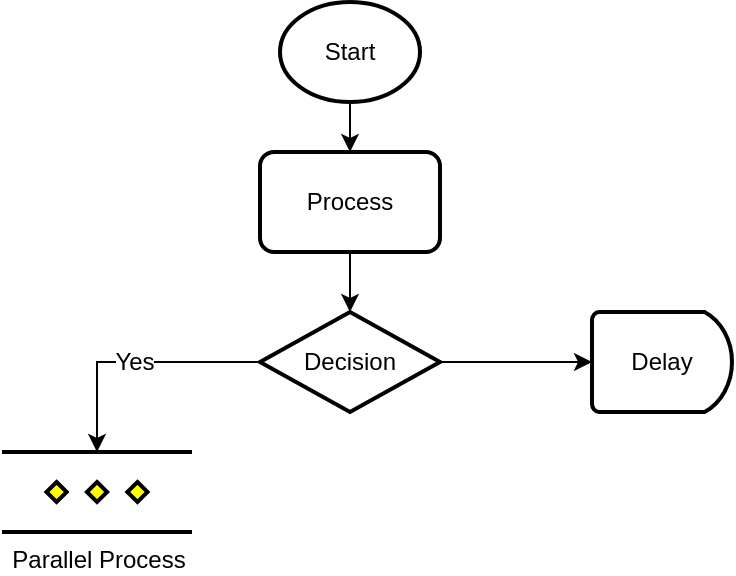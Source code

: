 <mxfile version="24.6.4" type="github">
  <diagram name="Page-1" id="qc9XOvDHnWh2Yl0Ha1W_">
    <mxGraphModel dx="1434" dy="738" grid="1" gridSize="10" guides="1" tooltips="1" connect="1" arrows="1" fold="1" page="1" pageScale="1" pageWidth="827" pageHeight="1169" math="0" shadow="0">
      <root>
        <mxCell id="0" />
        <mxCell id="1" parent="0" />
        <mxCell id="IbgBJedCj_50v60WXrx7-5" style="edgeStyle=orthogonalEdgeStyle;rounded=0;orthogonalLoop=1;jettySize=auto;html=1;entryX=0.5;entryY=0;entryDx=0;entryDy=0;" edge="1" parent="1" source="IbgBJedCj_50v60WXrx7-1" target="IbgBJedCj_50v60WXrx7-4">
          <mxGeometry relative="1" as="geometry" />
        </mxCell>
        <mxCell id="IbgBJedCj_50v60WXrx7-1" value="Start" style="strokeWidth=2;html=1;shape=mxgraph.flowchart.start_1;whiteSpace=wrap;spacing=12;" vertex="1" parent="1">
          <mxGeometry x="379" y="75" width="70" height="50" as="geometry" />
        </mxCell>
        <mxCell id="IbgBJedCj_50v60WXrx7-7" style="edgeStyle=orthogonalEdgeStyle;rounded=0;orthogonalLoop=1;jettySize=auto;html=1;" edge="1" parent="1" source="IbgBJedCj_50v60WXrx7-4" target="IbgBJedCj_50v60WXrx7-6">
          <mxGeometry relative="1" as="geometry" />
        </mxCell>
        <mxCell id="IbgBJedCj_50v60WXrx7-4" value="Process" style="rounded=1;whiteSpace=wrap;html=1;absoluteArcSize=1;arcSize=14;strokeWidth=2;spacing=12;" vertex="1" parent="1">
          <mxGeometry x="369" y="150" width="90" height="50" as="geometry" />
        </mxCell>
        <mxCell id="IbgBJedCj_50v60WXrx7-11" style="edgeStyle=orthogonalEdgeStyle;rounded=0;orthogonalLoop=1;jettySize=auto;html=1;" edge="1" parent="1" source="IbgBJedCj_50v60WXrx7-6" target="IbgBJedCj_50v60WXrx7-10">
          <mxGeometry relative="1" as="geometry" />
        </mxCell>
        <mxCell id="IbgBJedCj_50v60WXrx7-6" value="Decision" style="strokeWidth=2;html=1;shape=mxgraph.flowchart.decision;whiteSpace=wrap;spacing=12;" vertex="1" parent="1">
          <mxGeometry x="369" y="230" width="90" height="50" as="geometry" />
        </mxCell>
        <mxCell id="IbgBJedCj_50v60WXrx7-8" value="Parallel Process" style="verticalLabelPosition=bottom;verticalAlign=top;html=1;shape=mxgraph.flowchart.parallel_mode;pointerEvents=1;strokeWidth=2;" vertex="1" parent="1">
          <mxGeometry x="240" y="300" width="95" height="40" as="geometry" />
        </mxCell>
        <mxCell id="IbgBJedCj_50v60WXrx7-9" value="Yes" style="edgeStyle=orthogonalEdgeStyle;rounded=0;orthogonalLoop=1;jettySize=auto;html=1;entryX=0.5;entryY=0;entryDx=0;entryDy=0;entryPerimeter=0;fontSize=12;" edge="1" parent="1" source="IbgBJedCj_50v60WXrx7-6" target="IbgBJedCj_50v60WXrx7-8">
          <mxGeometry relative="1" as="geometry" />
        </mxCell>
        <mxCell id="IbgBJedCj_50v60WXrx7-10" value="Delay" style="strokeWidth=2;html=1;shape=mxgraph.flowchart.delay;whiteSpace=wrap;spacing=12;" vertex="1" parent="1">
          <mxGeometry x="535" y="230" width="70" height="50" as="geometry" />
        </mxCell>
      </root>
    </mxGraphModel>
  </diagram>
</mxfile>
